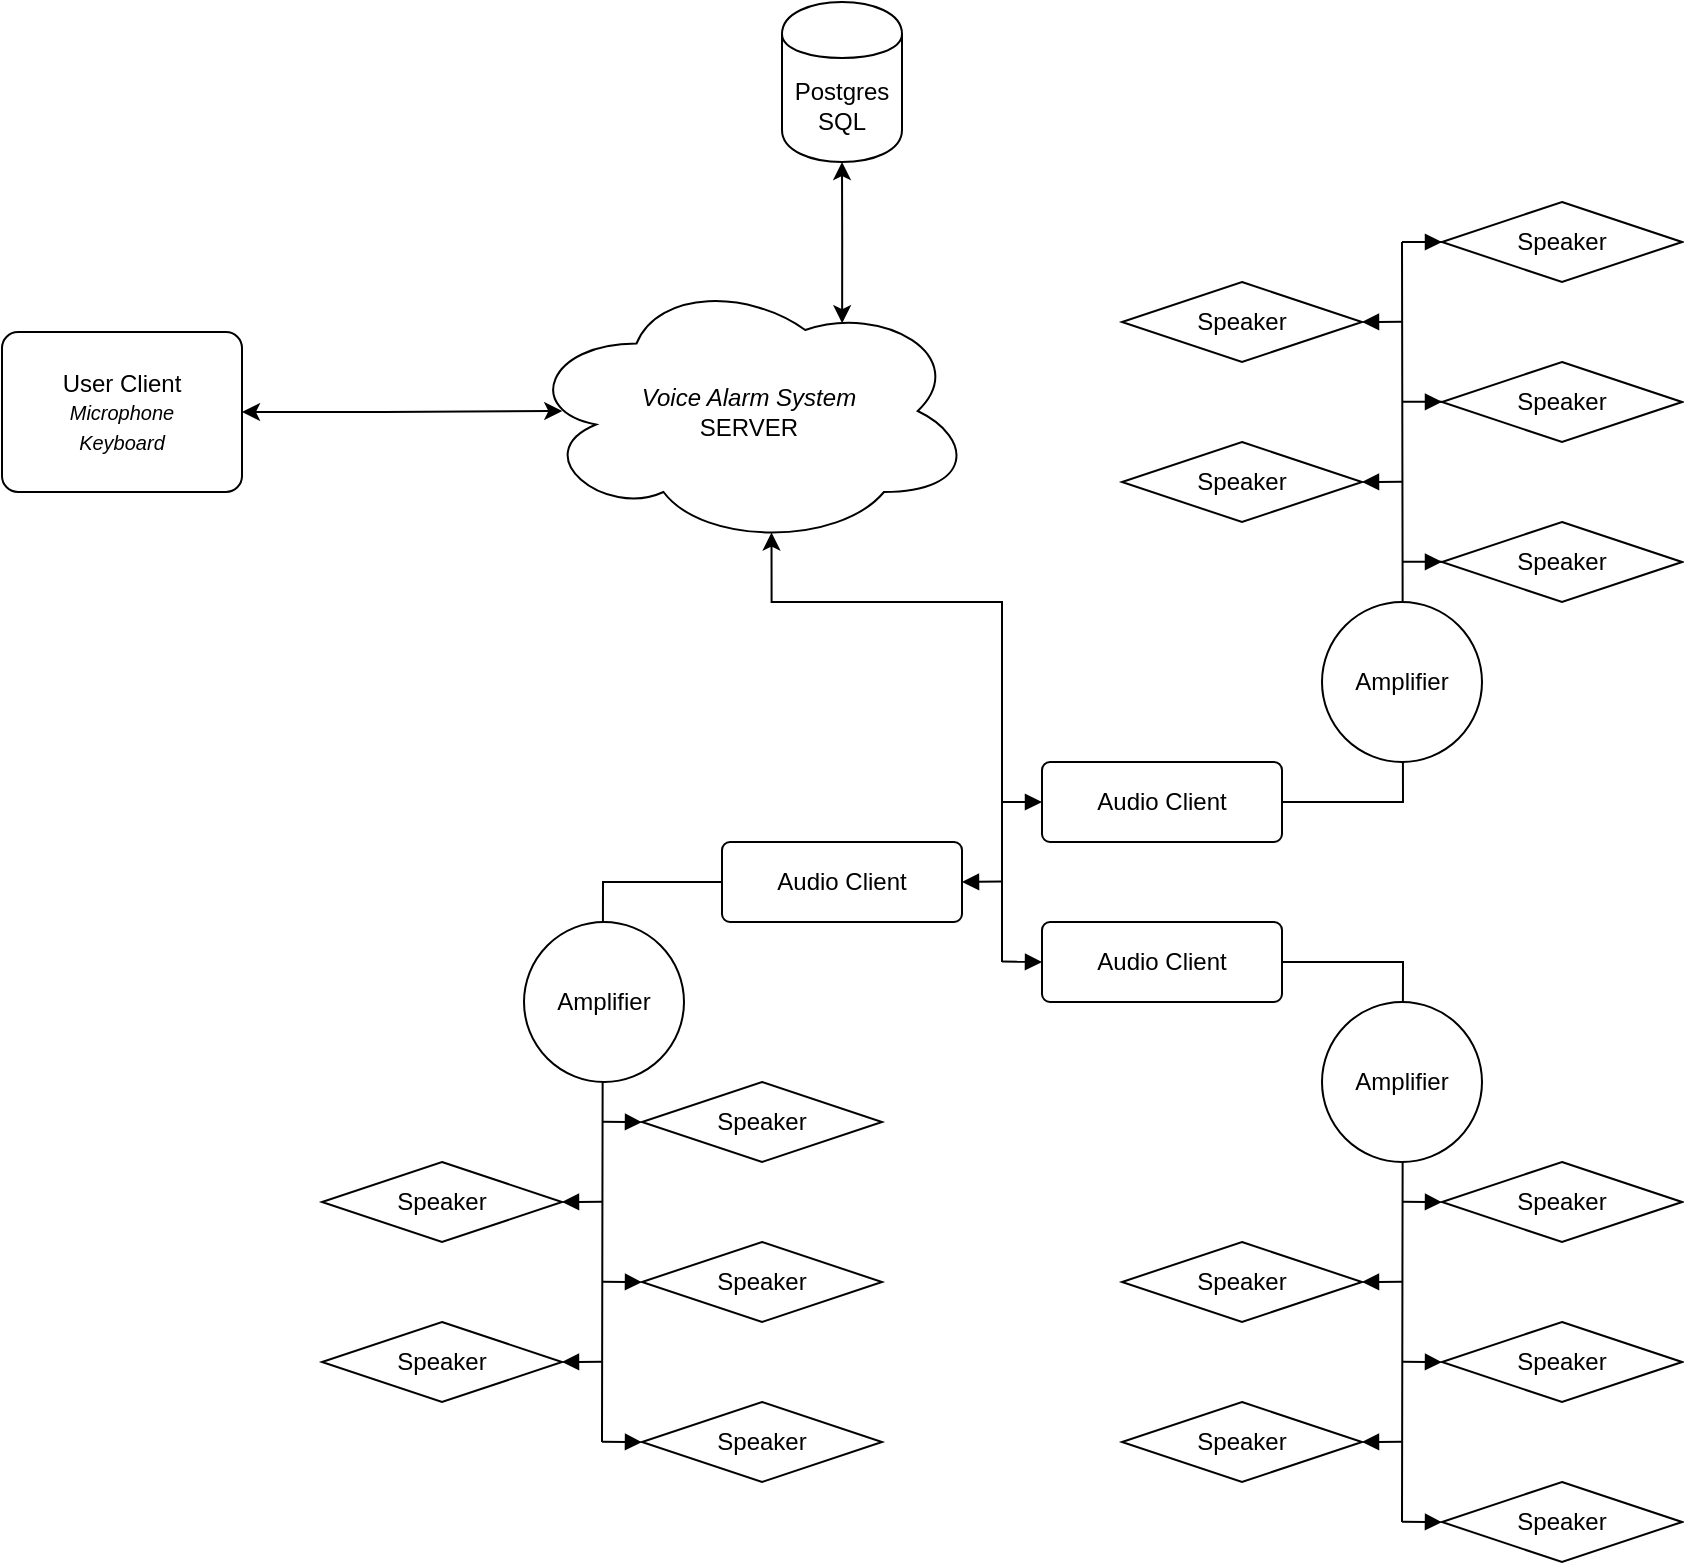 <mxfile version="21.7.5" type="device">
  <diagram name="Страница — 1" id="hPOboqU9WSpiXvBVvbBl">
    <mxGraphModel dx="1247" dy="692" grid="1" gridSize="10" guides="1" tooltips="1" connect="1" arrows="1" fold="1" page="1" pageScale="1" pageWidth="827" pageHeight="1169" math="0" shadow="0">
      <root>
        <mxCell id="0" />
        <mxCell id="1" parent="0" />
        <mxCell id="osgIO-ZYQhGM5PBmXFn--10" style="rounded=0;orthogonalLoop=1;jettySize=auto;html=1;exitX=0.55;exitY=0.95;exitDx=0;exitDy=0;exitPerimeter=0;edgeStyle=orthogonalEdgeStyle;endArrow=none;endFill=0;startArrow=classic;startFill=1;" edge="1" parent="1" source="osgIO-ZYQhGM5PBmXFn--1">
          <mxGeometry relative="1" as="geometry">
            <mxPoint x="540" y="860" as="targetPoint" />
            <mxPoint x="424.75" y="647.62" as="sourcePoint" />
            <Array as="points">
              <mxPoint x="425" y="680" />
              <mxPoint x="540" y="680" />
            </Array>
          </mxGeometry>
        </mxCell>
        <mxCell id="osgIO-ZYQhGM5PBmXFn--75" style="edgeStyle=orthogonalEdgeStyle;rounded=0;orthogonalLoop=1;jettySize=auto;html=1;startArrow=classic;startFill=1;exitX=0.707;exitY=0.175;exitDx=0;exitDy=0;exitPerimeter=0;" edge="1" parent="1" source="osgIO-ZYQhGM5PBmXFn--1">
          <mxGeometry relative="1" as="geometry">
            <mxPoint x="460" y="535" as="sourcePoint" />
            <mxPoint x="460" y="460" as="targetPoint" />
            <Array as="points">
              <mxPoint x="460" y="500" />
              <mxPoint x="460" y="500" />
            </Array>
          </mxGeometry>
        </mxCell>
        <mxCell id="osgIO-ZYQhGM5PBmXFn--1" value="&lt;i&gt;Voice Alarm System&lt;/i&gt;&lt;br&gt;SERVER" style="ellipse;shape=cloud;whiteSpace=wrap;html=1;align=center;" vertex="1" parent="1">
          <mxGeometry x="301" y="517" width="225" height="135" as="geometry" />
        </mxCell>
        <mxCell id="osgIO-ZYQhGM5PBmXFn--76" style="edgeStyle=orthogonalEdgeStyle;rounded=0;orthogonalLoop=1;jettySize=auto;html=1;exitX=1;exitY=0.5;exitDx=0;exitDy=0;entryX=0.085;entryY=0.5;entryDx=0;entryDy=0;entryPerimeter=0;startArrow=classic;startFill=1;" edge="1" parent="1" source="osgIO-ZYQhGM5PBmXFn--2" target="osgIO-ZYQhGM5PBmXFn--1">
          <mxGeometry relative="1" as="geometry" />
        </mxCell>
        <mxCell id="osgIO-ZYQhGM5PBmXFn--2" value="User Client &lt;br&gt;&lt;font style=&quot;font-size: 10px;&quot;&gt;&lt;i&gt;Microphone&lt;br&gt;Keyboard&lt;/i&gt;&lt;/font&gt;" style="rounded=1;arcSize=10;whiteSpace=wrap;html=1;align=center;" vertex="1" parent="1">
          <mxGeometry x="40" y="545" width="120" height="80" as="geometry" />
        </mxCell>
        <mxCell id="osgIO-ZYQhGM5PBmXFn--40" style="edgeStyle=orthogonalEdgeStyle;rounded=0;orthogonalLoop=1;jettySize=auto;html=1;exitX=1;exitY=0.5;exitDx=0;exitDy=0;endArrow=none;endFill=0;" edge="1" parent="1" source="osgIO-ZYQhGM5PBmXFn--3">
          <mxGeometry relative="1" as="geometry">
            <mxPoint x="740" y="500" as="targetPoint" />
          </mxGeometry>
        </mxCell>
        <mxCell id="osgIO-ZYQhGM5PBmXFn--3" value="Audio Client" style="rounded=1;arcSize=10;whiteSpace=wrap;html=1;align=center;" vertex="1" parent="1">
          <mxGeometry x="560" y="760" width="120" height="40" as="geometry" />
        </mxCell>
        <mxCell id="osgIO-ZYQhGM5PBmXFn--39" style="edgeStyle=orthogonalEdgeStyle;rounded=0;orthogonalLoop=1;jettySize=auto;html=1;exitX=1;exitY=0.5;exitDx=0;exitDy=0;endArrow=none;endFill=0;" edge="1" parent="1" source="osgIO-ZYQhGM5PBmXFn--6">
          <mxGeometry relative="1" as="geometry">
            <mxPoint x="740" y="1140" as="targetPoint" />
          </mxGeometry>
        </mxCell>
        <mxCell id="osgIO-ZYQhGM5PBmXFn--6" value="Audio Client" style="rounded=1;arcSize=10;whiteSpace=wrap;html=1;align=center;" vertex="1" parent="1">
          <mxGeometry x="560" y="840" width="120" height="40" as="geometry" />
        </mxCell>
        <mxCell id="osgIO-ZYQhGM5PBmXFn--65" style="edgeStyle=orthogonalEdgeStyle;rounded=0;orthogonalLoop=1;jettySize=auto;html=1;exitX=0;exitY=0.5;exitDx=0;exitDy=0;endArrow=none;endFill=0;" edge="1" parent="1" source="osgIO-ZYQhGM5PBmXFn--8">
          <mxGeometry relative="1" as="geometry">
            <mxPoint x="340" y="1100" as="targetPoint" />
          </mxGeometry>
        </mxCell>
        <mxCell id="osgIO-ZYQhGM5PBmXFn--8" value="Audio Client" style="rounded=1;arcSize=10;whiteSpace=wrap;html=1;align=center;" vertex="1" parent="1">
          <mxGeometry x="400" y="800" width="120" height="40" as="geometry" />
        </mxCell>
        <mxCell id="osgIO-ZYQhGM5PBmXFn--14" value="" style="html=1;verticalAlign=bottom;endArrow=block;curved=0;rounded=0;" edge="1" parent="1">
          <mxGeometry width="80" relative="1" as="geometry">
            <mxPoint x="540" y="859.8" as="sourcePoint" />
            <mxPoint x="560" y="860" as="targetPoint" />
          </mxGeometry>
        </mxCell>
        <mxCell id="osgIO-ZYQhGM5PBmXFn--15" value="" style="html=1;verticalAlign=bottom;endArrow=block;curved=0;rounded=0;" edge="1" parent="1">
          <mxGeometry width="80" relative="1" as="geometry">
            <mxPoint x="540" y="780" as="sourcePoint" />
            <mxPoint x="560" y="780" as="targetPoint" />
          </mxGeometry>
        </mxCell>
        <mxCell id="osgIO-ZYQhGM5PBmXFn--16" value="" style="html=1;verticalAlign=bottom;endArrow=block;curved=0;rounded=0;" edge="1" parent="1">
          <mxGeometry width="80" relative="1" as="geometry">
            <mxPoint x="540" y="819.8" as="sourcePoint" />
            <mxPoint x="520" y="820" as="targetPoint" />
          </mxGeometry>
        </mxCell>
        <mxCell id="osgIO-ZYQhGM5PBmXFn--26" value="Speaker" style="shape=rhombus;perimeter=rhombusPerimeter;whiteSpace=wrap;html=1;align=center;" vertex="1" parent="1">
          <mxGeometry x="760" y="960" width="120" height="40" as="geometry" />
        </mxCell>
        <mxCell id="osgIO-ZYQhGM5PBmXFn--27" value="Speaker" style="shape=rhombus;perimeter=rhombusPerimeter;whiteSpace=wrap;html=1;align=center;" vertex="1" parent="1">
          <mxGeometry x="760" y="1040" width="120" height="40" as="geometry" />
        </mxCell>
        <mxCell id="osgIO-ZYQhGM5PBmXFn--28" value="Speaker" style="shape=rhombus;perimeter=rhombusPerimeter;whiteSpace=wrap;html=1;align=center;" vertex="1" parent="1">
          <mxGeometry x="760" y="1120" width="120" height="40" as="geometry" />
        </mxCell>
        <mxCell id="osgIO-ZYQhGM5PBmXFn--29" value="Speaker" style="shape=rhombus;perimeter=rhombusPerimeter;whiteSpace=wrap;html=1;align=center;" vertex="1" parent="1">
          <mxGeometry x="760" y="480" width="120" height="40" as="geometry" />
        </mxCell>
        <mxCell id="osgIO-ZYQhGM5PBmXFn--30" value="Speaker" style="shape=rhombus;perimeter=rhombusPerimeter;whiteSpace=wrap;html=1;align=center;" vertex="1" parent="1">
          <mxGeometry x="760" y="560" width="120" height="40" as="geometry" />
        </mxCell>
        <mxCell id="osgIO-ZYQhGM5PBmXFn--31" value="Speaker" style="shape=rhombus;perimeter=rhombusPerimeter;whiteSpace=wrap;html=1;align=center;" vertex="1" parent="1">
          <mxGeometry x="760" y="640" width="120" height="40" as="geometry" />
        </mxCell>
        <mxCell id="osgIO-ZYQhGM5PBmXFn--33" value="Speaker" style="shape=rhombus;perimeter=rhombusPerimeter;whiteSpace=wrap;html=1;align=center;" vertex="1" parent="1">
          <mxGeometry x="600" y="520" width="120" height="40" as="geometry" />
        </mxCell>
        <mxCell id="osgIO-ZYQhGM5PBmXFn--34" value="Speaker" style="shape=rhombus;perimeter=rhombusPerimeter;whiteSpace=wrap;html=1;align=center;" vertex="1" parent="1">
          <mxGeometry x="600" y="600" width="120" height="40" as="geometry" />
        </mxCell>
        <mxCell id="osgIO-ZYQhGM5PBmXFn--36" value="Speaker" style="shape=rhombus;perimeter=rhombusPerimeter;whiteSpace=wrap;html=1;align=center;" vertex="1" parent="1">
          <mxGeometry x="600" y="1000" width="120" height="40" as="geometry" />
        </mxCell>
        <mxCell id="osgIO-ZYQhGM5PBmXFn--37" value="Speaker" style="shape=rhombus;perimeter=rhombusPerimeter;whiteSpace=wrap;html=1;align=center;" vertex="1" parent="1">
          <mxGeometry x="600" y="1080" width="120" height="40" as="geometry" />
        </mxCell>
        <mxCell id="osgIO-ZYQhGM5PBmXFn--42" value="" style="html=1;verticalAlign=bottom;endArrow=block;curved=0;rounded=0;" edge="1" parent="1">
          <mxGeometry width="80" relative="1" as="geometry">
            <mxPoint x="740" y="979.88" as="sourcePoint" />
            <mxPoint x="760" y="980.08" as="targetPoint" />
          </mxGeometry>
        </mxCell>
        <mxCell id="osgIO-ZYQhGM5PBmXFn--43" value="" style="html=1;verticalAlign=bottom;endArrow=block;curved=0;rounded=0;" edge="1" parent="1">
          <mxGeometry width="80" relative="1" as="geometry">
            <mxPoint x="740" y="1059.88" as="sourcePoint" />
            <mxPoint x="760" y="1060.08" as="targetPoint" />
          </mxGeometry>
        </mxCell>
        <mxCell id="osgIO-ZYQhGM5PBmXFn--44" value="" style="html=1;verticalAlign=bottom;endArrow=block;curved=0;rounded=0;" edge="1" parent="1">
          <mxGeometry width="80" relative="1" as="geometry">
            <mxPoint x="740" y="1139.88" as="sourcePoint" />
            <mxPoint x="760" y="1140.08" as="targetPoint" />
          </mxGeometry>
        </mxCell>
        <mxCell id="osgIO-ZYQhGM5PBmXFn--45" value="" style="html=1;verticalAlign=bottom;endArrow=block;curved=0;rounded=0;" edge="1" parent="1">
          <mxGeometry width="80" relative="1" as="geometry">
            <mxPoint x="740" y="1099.88" as="sourcePoint" />
            <mxPoint x="720" y="1100" as="targetPoint" />
          </mxGeometry>
        </mxCell>
        <mxCell id="osgIO-ZYQhGM5PBmXFn--46" value="" style="html=1;verticalAlign=bottom;endArrow=block;curved=0;rounded=0;" edge="1" parent="1">
          <mxGeometry width="80" relative="1" as="geometry">
            <mxPoint x="740" y="1019.88" as="sourcePoint" />
            <mxPoint x="720" y="1020" as="targetPoint" />
          </mxGeometry>
        </mxCell>
        <mxCell id="osgIO-ZYQhGM5PBmXFn--47" value="" style="html=1;verticalAlign=bottom;endArrow=block;curved=0;rounded=0;" edge="1" parent="1">
          <mxGeometry width="80" relative="1" as="geometry">
            <mxPoint x="740" y="619.88" as="sourcePoint" />
            <mxPoint x="720" y="620" as="targetPoint" />
            <Array as="points">
              <mxPoint x="740" y="620" />
            </Array>
          </mxGeometry>
        </mxCell>
        <mxCell id="osgIO-ZYQhGM5PBmXFn--48" value="" style="html=1;verticalAlign=bottom;endArrow=block;curved=0;rounded=0;" edge="1" parent="1">
          <mxGeometry width="80" relative="1" as="geometry">
            <mxPoint x="740" y="539.88" as="sourcePoint" />
            <mxPoint x="720" y="540" as="targetPoint" />
            <Array as="points">
              <mxPoint x="740" y="540" />
            </Array>
          </mxGeometry>
        </mxCell>
        <mxCell id="osgIO-ZYQhGM5PBmXFn--49" value="" style="html=1;verticalAlign=bottom;endArrow=block;curved=0;rounded=0;" edge="1" parent="1">
          <mxGeometry width="80" relative="1" as="geometry">
            <mxPoint x="760" y="500" as="sourcePoint" />
            <mxPoint x="760" y="500" as="targetPoint" />
            <Array as="points">
              <mxPoint x="740" y="500" />
            </Array>
          </mxGeometry>
        </mxCell>
        <mxCell id="osgIO-ZYQhGM5PBmXFn--50" value="" style="html=1;verticalAlign=bottom;endArrow=block;curved=0;rounded=0;" edge="1" parent="1">
          <mxGeometry width="80" relative="1" as="geometry">
            <mxPoint x="760" y="579.88" as="sourcePoint" />
            <mxPoint x="760" y="579.88" as="targetPoint" />
            <Array as="points">
              <mxPoint x="740" y="579.88" />
            </Array>
          </mxGeometry>
        </mxCell>
        <mxCell id="osgIO-ZYQhGM5PBmXFn--51" value="" style="html=1;verticalAlign=bottom;endArrow=block;curved=0;rounded=0;" edge="1" parent="1">
          <mxGeometry width="80" relative="1" as="geometry">
            <mxPoint x="760" y="659.88" as="sourcePoint" />
            <mxPoint x="760" y="659.88" as="targetPoint" />
            <Array as="points">
              <mxPoint x="740" y="659.88" />
            </Array>
          </mxGeometry>
        </mxCell>
        <mxCell id="osgIO-ZYQhGM5PBmXFn--55" value="Speaker" style="shape=rhombus;perimeter=rhombusPerimeter;whiteSpace=wrap;html=1;align=center;" vertex="1" parent="1">
          <mxGeometry x="360" y="920" width="120" height="40" as="geometry" />
        </mxCell>
        <mxCell id="osgIO-ZYQhGM5PBmXFn--56" value="Speaker" style="shape=rhombus;perimeter=rhombusPerimeter;whiteSpace=wrap;html=1;align=center;" vertex="1" parent="1">
          <mxGeometry x="360" y="1000" width="120" height="40" as="geometry" />
        </mxCell>
        <mxCell id="osgIO-ZYQhGM5PBmXFn--57" value="Speaker" style="shape=rhombus;perimeter=rhombusPerimeter;whiteSpace=wrap;html=1;align=center;" vertex="1" parent="1">
          <mxGeometry x="360" y="1080" width="120" height="40" as="geometry" />
        </mxCell>
        <mxCell id="osgIO-ZYQhGM5PBmXFn--58" value="Speaker" style="shape=rhombus;perimeter=rhombusPerimeter;whiteSpace=wrap;html=1;align=center;" vertex="1" parent="1">
          <mxGeometry x="200" y="960" width="120" height="40" as="geometry" />
        </mxCell>
        <mxCell id="osgIO-ZYQhGM5PBmXFn--59" value="Speaker" style="shape=rhombus;perimeter=rhombusPerimeter;whiteSpace=wrap;html=1;align=center;" vertex="1" parent="1">
          <mxGeometry x="200" y="1040" width="120" height="40" as="geometry" />
        </mxCell>
        <mxCell id="osgIO-ZYQhGM5PBmXFn--60" value="" style="html=1;verticalAlign=bottom;endArrow=block;curved=0;rounded=0;" edge="1" parent="1">
          <mxGeometry width="80" relative="1" as="geometry">
            <mxPoint x="340" y="939.88" as="sourcePoint" />
            <mxPoint x="360" y="940.08" as="targetPoint" />
          </mxGeometry>
        </mxCell>
        <mxCell id="osgIO-ZYQhGM5PBmXFn--61" value="" style="html=1;verticalAlign=bottom;endArrow=block;curved=0;rounded=0;" edge="1" parent="1">
          <mxGeometry width="80" relative="1" as="geometry">
            <mxPoint x="340" y="1019.88" as="sourcePoint" />
            <mxPoint x="360" y="1020.08" as="targetPoint" />
          </mxGeometry>
        </mxCell>
        <mxCell id="osgIO-ZYQhGM5PBmXFn--62" value="" style="html=1;verticalAlign=bottom;endArrow=block;curved=0;rounded=0;" edge="1" parent="1">
          <mxGeometry width="80" relative="1" as="geometry">
            <mxPoint x="340" y="1099.88" as="sourcePoint" />
            <mxPoint x="360" y="1100.08" as="targetPoint" />
          </mxGeometry>
        </mxCell>
        <mxCell id="osgIO-ZYQhGM5PBmXFn--63" value="" style="html=1;verticalAlign=bottom;endArrow=block;curved=0;rounded=0;" edge="1" parent="1">
          <mxGeometry width="80" relative="1" as="geometry">
            <mxPoint x="340" y="1059.88" as="sourcePoint" />
            <mxPoint x="320" y="1060" as="targetPoint" />
          </mxGeometry>
        </mxCell>
        <mxCell id="osgIO-ZYQhGM5PBmXFn--64" value="" style="html=1;verticalAlign=bottom;endArrow=block;curved=0;rounded=0;" edge="1" parent="1">
          <mxGeometry width="80" relative="1" as="geometry">
            <mxPoint x="340" y="979.88" as="sourcePoint" />
            <mxPoint x="320" y="980" as="targetPoint" />
          </mxGeometry>
        </mxCell>
        <mxCell id="osgIO-ZYQhGM5PBmXFn--71" value="Amplifier" style="ellipse;whiteSpace=wrap;html=1;aspect=fixed;" vertex="1" parent="1">
          <mxGeometry x="301" y="840" width="80" height="80" as="geometry" />
        </mxCell>
        <mxCell id="osgIO-ZYQhGM5PBmXFn--72" value="Amplifier" style="ellipse;whiteSpace=wrap;html=1;aspect=fixed;" vertex="1" parent="1">
          <mxGeometry x="700" y="880" width="80" height="80" as="geometry" />
        </mxCell>
        <mxCell id="osgIO-ZYQhGM5PBmXFn--73" value="Amplifier" style="ellipse;whiteSpace=wrap;html=1;aspect=fixed;" vertex="1" parent="1">
          <mxGeometry x="700" y="680" width="80" height="80" as="geometry" />
        </mxCell>
        <mxCell id="osgIO-ZYQhGM5PBmXFn--74" value="Postgres&lt;br&gt;SQL" style="shape=cylinder;whiteSpace=wrap;html=1;boundedLbl=1;backgroundOutline=1;" vertex="1" parent="1">
          <mxGeometry x="430" y="380" width="60" height="80" as="geometry" />
        </mxCell>
      </root>
    </mxGraphModel>
  </diagram>
</mxfile>
